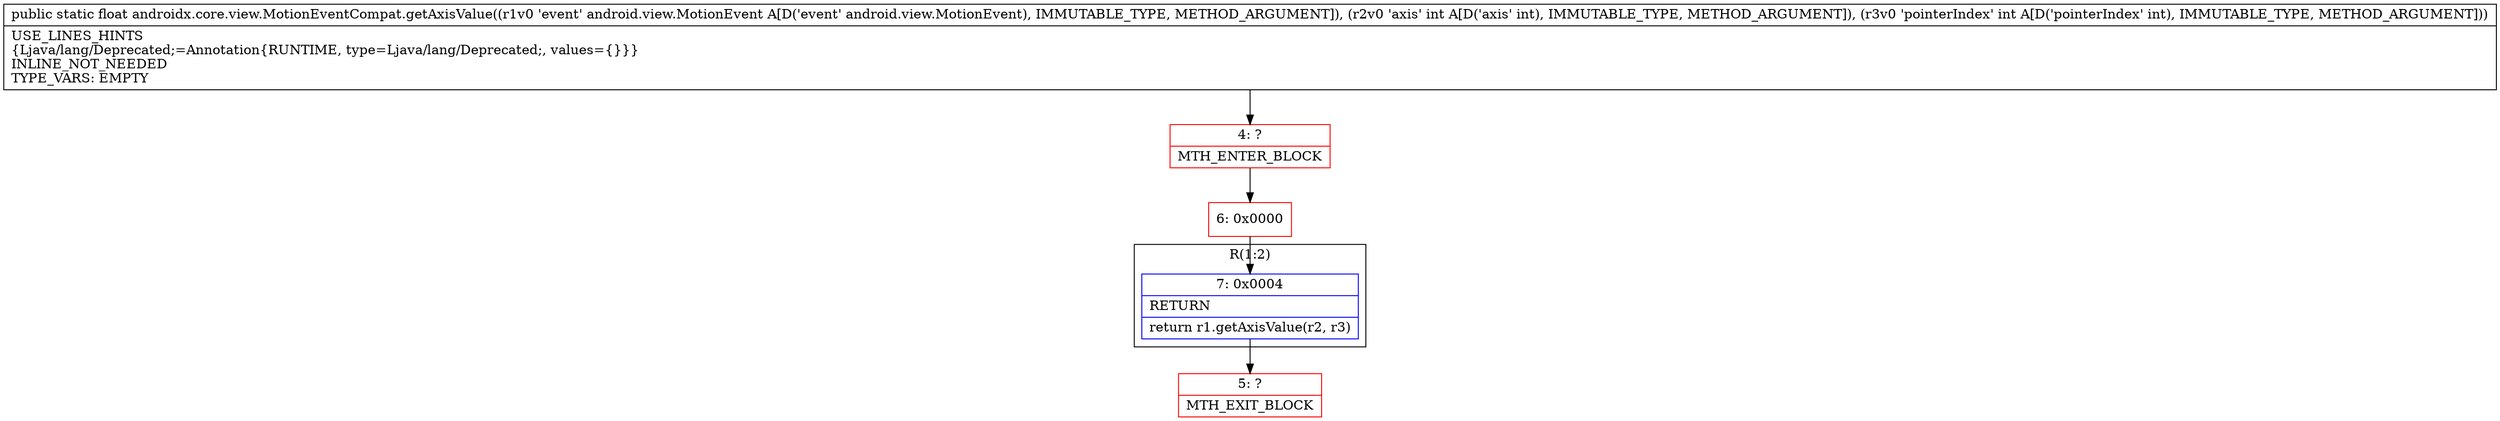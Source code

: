digraph "CFG forandroidx.core.view.MotionEventCompat.getAxisValue(Landroid\/view\/MotionEvent;II)F" {
subgraph cluster_Region_163275921 {
label = "R(1:2)";
node [shape=record,color=blue];
Node_7 [shape=record,label="{7\:\ 0x0004|RETURN\l|return r1.getAxisValue(r2, r3)\l}"];
}
Node_4 [shape=record,color=red,label="{4\:\ ?|MTH_ENTER_BLOCK\l}"];
Node_6 [shape=record,color=red,label="{6\:\ 0x0000}"];
Node_5 [shape=record,color=red,label="{5\:\ ?|MTH_EXIT_BLOCK\l}"];
MethodNode[shape=record,label="{public static float androidx.core.view.MotionEventCompat.getAxisValue((r1v0 'event' android.view.MotionEvent A[D('event' android.view.MotionEvent), IMMUTABLE_TYPE, METHOD_ARGUMENT]), (r2v0 'axis' int A[D('axis' int), IMMUTABLE_TYPE, METHOD_ARGUMENT]), (r3v0 'pointerIndex' int A[D('pointerIndex' int), IMMUTABLE_TYPE, METHOD_ARGUMENT]))  | USE_LINES_HINTS\l\{Ljava\/lang\/Deprecated;=Annotation\{RUNTIME, type=Ljava\/lang\/Deprecated;, values=\{\}\}\}\lINLINE_NOT_NEEDED\lTYPE_VARS: EMPTY\l}"];
MethodNode -> Node_4;Node_7 -> Node_5;
Node_4 -> Node_6;
Node_6 -> Node_7;
}

